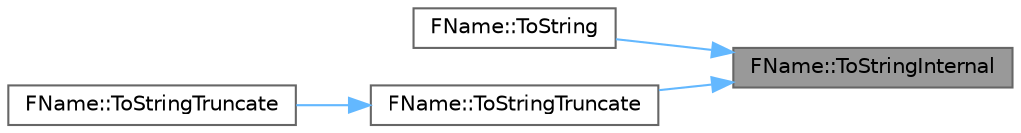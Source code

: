 digraph "FName::ToStringInternal"
{
 // INTERACTIVE_SVG=YES
 // LATEX_PDF_SIZE
  bgcolor="transparent";
  edge [fontname=Helvetica,fontsize=10,labelfontname=Helvetica,labelfontsize=10];
  node [fontname=Helvetica,fontsize=10,shape=box,height=0.2,width=0.4];
  rankdir="RL";
  Node1 [id="Node000001",label="FName::ToStringInternal",height=0.2,width=0.4,color="gray40", fillcolor="grey60", style="filled", fontcolor="black",tooltip="Internal implementation of non-allocating ToString()."];
  Node1 -> Node2 [id="edge1_Node000001_Node000002",dir="back",color="steelblue1",style="solid",tooltip=" "];
  Node2 [id="Node000002",label="FName::ToString",height=0.2,width=0.4,color="grey40", fillcolor="white", style="filled",URL="$d0/d53/classFName.html#a54c76dfd8142b64a668eba5eb53dc5c1",tooltip="Converts the FName to a string buffer, avoiding dynamic allocations."];
  Node1 -> Node3 [id="edge2_Node000001_Node000003",dir="back",color="steelblue1",style="solid",tooltip=" "];
  Node3 [id="Node000003",label="FName::ToStringTruncate",height=0.2,width=0.4,color="grey40", fillcolor="white", style="filled",URL="$d0/d53/classFName.html#a30021e526720f006492429fa0568b997",tooltip="Converts the FName to a string buffer, avoiding dynamic allocations."];
  Node3 -> Node4 [id="edge3_Node000003_Node000004",dir="back",color="steelblue1",style="solid",tooltip=" "];
  Node4 [id="Node000004",label="FName::ToStringTruncate",height=0.2,width=0.4,color="grey40", fillcolor="white", style="filled",URL="$d0/d53/classFName.html#a9f9564e9578917e478495fc5ab419eab",tooltip=" "];
}
